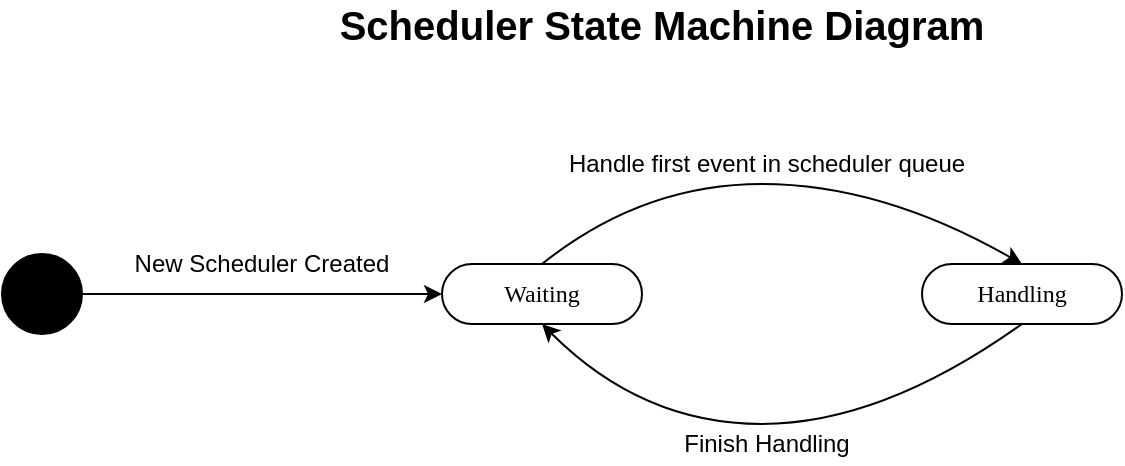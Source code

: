 <mxfile version="14.4.3" type="device"><diagram name="Page-1" id="0783ab3e-0a74-02c8-0abd-f7b4e66b4bec"><mxGraphModel dx="1038" dy="1717" grid="0" gridSize="10" guides="1" tooltips="1" connect="1" arrows="1" fold="1" page="1" pageScale="1" pageWidth="850" pageHeight="1100" background="#ffffff" math="0" shadow="0"><root><mxCell id="0"/><mxCell id="1" parent="0"/><mxCell id="5xHpz9LwoCtMNWL-sEBk-2" style="edgeStyle=orthogonalEdgeStyle;rounded=0;orthogonalLoop=1;jettySize=auto;html=1;" edge="1" parent="1" source="60571a20871a0731-4" target="1c1d494c118603dd-6"><mxGeometry relative="1" as="geometry"/></mxCell><mxCell id="60571a20871a0731-4" value="" style="ellipse;whiteSpace=wrap;html=1;rounded=0;shadow=0;comic=0;labelBackgroundColor=none;strokeWidth=1;fillColor=#000000;fontFamily=Verdana;fontSize=12;align=center;" parent="1" vertex="1"><mxGeometry x="120" y="-325" width="40" height="40" as="geometry"/></mxCell><mxCell id="60571a20871a0731-8" value="Handling" style="rounded=1;whiteSpace=wrap;html=1;shadow=0;comic=0;labelBackgroundColor=none;strokeWidth=1;fontFamily=Verdana;fontSize=12;align=center;arcSize=50;" parent="1" vertex="1"><mxGeometry x="580" y="-320" width="100" height="30" as="geometry"/></mxCell><mxCell id="1c1d494c118603dd-6" value="Waiting" style="rounded=1;whiteSpace=wrap;html=1;shadow=0;comic=0;labelBackgroundColor=none;strokeWidth=1;fontFamily=Verdana;fontSize=12;align=center;arcSize=50;" parent="1" vertex="1"><mxGeometry x="340" y="-320" width="100" height="30" as="geometry"/></mxCell><mxCell id="5xHpz9LwoCtMNWL-sEBk-7" value="" style="curved=1;endArrow=classic;html=1;entryX=0.5;entryY=0;entryDx=0;entryDy=0;exitX=0.5;exitY=0;exitDx=0;exitDy=0;" edge="1" parent="1" source="1c1d494c118603dd-6" target="60571a20871a0731-8"><mxGeometry width="50" height="50" relative="1" as="geometry"><mxPoint x="400" y="-110" as="sourcePoint"/><mxPoint x="450" y="-160" as="targetPoint"/><Array as="points"><mxPoint x="440" y="-360"/><mxPoint x="560" y="-360"/></Array></mxGeometry></mxCell><mxCell id="5xHpz9LwoCtMNWL-sEBk-8" value="" style="curved=1;endArrow=classic;html=1;exitX=0.5;exitY=1;exitDx=0;exitDy=0;entryX=0.5;entryY=1;entryDx=0;entryDy=0;" edge="1" parent="1" source="60571a20871a0731-8" target="1c1d494c118603dd-6"><mxGeometry width="50" height="50" relative="1" as="geometry"><mxPoint x="400" y="-110" as="sourcePoint"/><mxPoint x="450" y="-160" as="targetPoint"/><Array as="points"><mxPoint x="560" y="-240"/><mxPoint x="440" y="-240"/></Array></mxGeometry></mxCell><mxCell id="5xHpz9LwoCtMNWL-sEBk-9" value="Handle first event in scheduler queue" style="text;html=1;strokeColor=none;fillColor=none;align=center;verticalAlign=middle;whiteSpace=wrap;rounded=0;" vertex="1" parent="1"><mxGeometry x="380" y="-380" width="245" height="20" as="geometry"/></mxCell><mxCell id="5xHpz9LwoCtMNWL-sEBk-10" value="&lt;b&gt;&lt;font style=&quot;font-size: 20px&quot;&gt;Scheduler State Machine Diagram&lt;/font&gt;&lt;/b&gt;" style="text;html=1;strokeColor=none;fillColor=none;align=center;verticalAlign=middle;whiteSpace=wrap;rounded=0;" vertex="1" parent="1"><mxGeometry x="270" y="-450" width="360" height="20" as="geometry"/></mxCell><mxCell id="5xHpz9LwoCtMNWL-sEBk-11" value="New Scheduler Created" style="text;html=1;strokeColor=none;fillColor=none;align=center;verticalAlign=middle;whiteSpace=wrap;rounded=0;" vertex="1" parent="1"><mxGeometry x="170" y="-340" width="160" height="40" as="geometry"/></mxCell><mxCell id="5xHpz9LwoCtMNWL-sEBk-12" value="Finish Handling" style="text;html=1;strokeColor=none;fillColor=none;align=center;verticalAlign=middle;whiteSpace=wrap;rounded=0;" vertex="1" parent="1"><mxGeometry x="380" y="-240" width="245" height="20" as="geometry"/></mxCell></root></mxGraphModel></diagram></mxfile>
